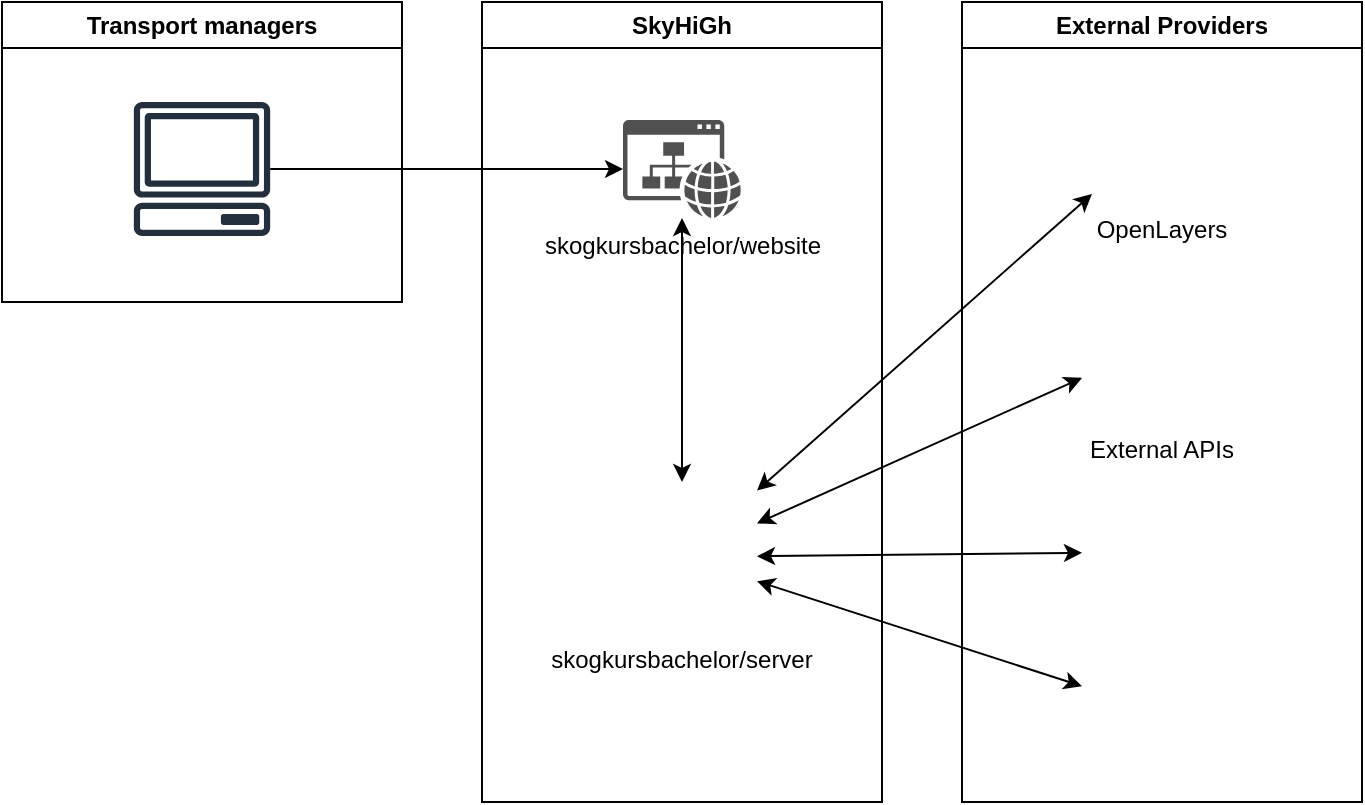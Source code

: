 <mxfile version="26.2.14">
  <diagram name="Page-1" id="BtbPCRgPrWzy0crtDdK-">
    <mxGraphModel dx="1248" dy="775" grid="1" gridSize="10" guides="1" tooltips="1" connect="1" arrows="1" fold="1" page="1" pageScale="1" pageWidth="827" pageHeight="1169" math="0" shadow="0">
      <root>
        <mxCell id="0" />
        <mxCell id="1" parent="0" />
        <mxCell id="90hi8uG0w9FxHpmAitEo-2" value="" style="endArrow=classic;html=1;rounded=0;" parent="1" source="6iKeF8XoxHfNSxwBO0dx-13" target="0RlzfBuL6oLaxBtVv_V1-6" edge="1">
          <mxGeometry width="50" height="50" relative="1" as="geometry">
            <mxPoint x="250" y="380" as="sourcePoint" />
            <mxPoint x="300" y="330" as="targetPoint" />
          </mxGeometry>
        </mxCell>
        <mxCell id="0RlzfBuL6oLaxBtVv_V1-3" value="SkyHiGh" style="swimlane;whiteSpace=wrap;html=1;expand=1;collapsible=0;" parent="1" vertex="1">
          <mxGeometry x="290" y="240" width="200" height="400" as="geometry">
            <mxRectangle x="290" y="240" width="160" height="30" as="alternateBounds" />
          </mxGeometry>
        </mxCell>
        <mxCell id="0RlzfBuL6oLaxBtVv_V1-6" value="&lt;span style=&quot;background-color: rgb(255, 255, 255);&quot;&gt;skogkursbachelor/website&lt;/span&gt;" style="sketch=0;pointerEvents=1;shadow=0;dashed=0;html=1;strokeColor=none;fillColor=#505050;labelPosition=center;verticalLabelPosition=bottom;verticalAlign=top;outlineConnect=0;align=center;shape=mxgraph.office.concepts.website;" parent="0RlzfBuL6oLaxBtVv_V1-3" vertex="1">
          <mxGeometry x="70.5" y="59" width="59" height="49" as="geometry" />
        </mxCell>
        <mxCell id="6iKeF8XoxHfNSxwBO0dx-19" value="skogkursbachelor/server" style="shape=image;verticalLabelPosition=bottom;labelBackgroundColor=default;verticalAlign=top;aspect=fixed;imageAspect=0;image=https://www.svgrepo.com/show/88703/api.svg;" parent="0RlzfBuL6oLaxBtVv_V1-3" vertex="1">
          <mxGeometry x="62.5" y="240" width="75" height="75" as="geometry" />
        </mxCell>
        <mxCell id="90hi8uG0w9FxHpmAitEo-3" value="" style="endArrow=classic;startArrow=classic;html=1;rounded=0;" parent="0RlzfBuL6oLaxBtVv_V1-3" source="6iKeF8XoxHfNSxwBO0dx-19" target="0RlzfBuL6oLaxBtVv_V1-6" edge="1">
          <mxGeometry width="50" height="50" relative="1" as="geometry">
            <mxPoint x="79.5" y="210" as="sourcePoint" />
            <mxPoint x="129.5" y="160" as="targetPoint" />
          </mxGeometry>
        </mxCell>
        <mxCell id="6iKeF8XoxHfNSxwBO0dx-15" value="Transport managers" style="swimlane;whiteSpace=wrap;html=1;expand=1;collapsible=0;" parent="1" vertex="1">
          <mxGeometry x="50" y="240" width="200" height="150" as="geometry" />
        </mxCell>
        <mxCell id="6iKeF8XoxHfNSxwBO0dx-13" value="" style="sketch=0;outlineConnect=0;fontColor=#232F3E;gradientColor=none;fillColor=#232F3D;strokeColor=none;dashed=0;verticalLabelPosition=bottom;verticalAlign=top;align=center;html=1;fontSize=12;fontStyle=0;aspect=fixed;pointerEvents=1;shape=mxgraph.aws4.client;" parent="6iKeF8XoxHfNSxwBO0dx-15" vertex="1">
          <mxGeometry x="65.62" y="50" width="68.76" height="67" as="geometry" />
        </mxCell>
        <mxCell id="6iKeF8XoxHfNSxwBO0dx-27" value="External Providers" style="swimlane;whiteSpace=wrap;html=1;expand=1;collapsible=0;" parent="1" vertex="1">
          <mxGeometry x="530" y="240" width="200" height="400" as="geometry" />
        </mxCell>
        <mxCell id="6iKeF8XoxHfNSxwBO0dx-26" value="OpenLayers" style="shape=image;verticalLabelPosition=bottom;labelBackgroundColor=default;verticalAlign=top;aspect=fixed;imageAspect=0;image=https://www.svgrepo.com/show/306511/openlayers.svg;" parent="6iKeF8XoxHfNSxwBO0dx-27" vertex="1">
          <mxGeometry x="65" y="30" width="70" height="70" as="geometry" />
        </mxCell>
        <mxCell id="6iKeF8XoxHfNSxwBO0dx-18" value="External APIs" style="shape=image;verticalLabelPosition=bottom;labelBackgroundColor=default;verticalAlign=top;aspect=fixed;imageAspect=0;image=https://cdn-icons-png.flaticon.com/512/1554/1554121.png;" parent="6iKeF8XoxHfNSxwBO0dx-27" vertex="1">
          <mxGeometry x="60" y="130" width="80" height="80" as="geometry" />
        </mxCell>
        <mxCell id="6DhEAvd5gJPquxKEEZNW-1" value="" style="shape=image;verticalLabelPosition=bottom;labelBackgroundColor=default;verticalAlign=top;aspect=fixed;imageAspect=0;image=https://www.svgrepo.com/show/399319/wms.svg;" parent="6iKeF8XoxHfNSxwBO0dx-27" vertex="1">
          <mxGeometry x="60" y="235" width="80" height="80" as="geometry" />
        </mxCell>
        <mxCell id="6DhEAvd5gJPquxKEEZNW-2" value="" style="shape=image;verticalLabelPosition=bottom;labelBackgroundColor=default;verticalAlign=top;aspect=fixed;imageAspect=0;image=https://www.svgrepo.com/show/399315/wfs.svg;" parent="6iKeF8XoxHfNSxwBO0dx-27" vertex="1">
          <mxGeometry x="60" y="315" width="80" height="80" as="geometry" />
        </mxCell>
        <mxCell id="6iKeF8XoxHfNSxwBO0dx-29" value="" style="endArrow=classic;startArrow=classic;html=1;rounded=0;" parent="1" source="6iKeF8XoxHfNSxwBO0dx-19" target="6iKeF8XoxHfNSxwBO0dx-18" edge="1">
          <mxGeometry width="50" height="50" relative="1" as="geometry">
            <mxPoint x="450" y="595" as="sourcePoint" />
            <mxPoint x="500" y="545" as="targetPoint" />
          </mxGeometry>
        </mxCell>
        <mxCell id="6iKeF8XoxHfNSxwBO0dx-30" value="" style="endArrow=classic;startArrow=classic;html=1;rounded=0;" parent="1" source="6iKeF8XoxHfNSxwBO0dx-19" target="6iKeF8XoxHfNSxwBO0dx-26" edge="1">
          <mxGeometry width="50" height="50" relative="1" as="geometry">
            <mxPoint x="580" y="505" as="sourcePoint" />
            <mxPoint x="630" y="455" as="targetPoint" />
          </mxGeometry>
        </mxCell>
        <mxCell id="6DhEAvd5gJPquxKEEZNW-5" value="" style="endArrow=classic;startArrow=classic;html=1;rounded=0;" parent="1" source="6iKeF8XoxHfNSxwBO0dx-19" target="6DhEAvd5gJPquxKEEZNW-1" edge="1">
          <mxGeometry width="50" height="50" relative="1" as="geometry">
            <mxPoint x="547" y="579" as="sourcePoint" />
            <mxPoint x="680" y="480" as="targetPoint" />
          </mxGeometry>
        </mxCell>
        <mxCell id="6DhEAvd5gJPquxKEEZNW-6" value="" style="endArrow=classic;startArrow=classic;html=1;rounded=0;" parent="1" source="6iKeF8XoxHfNSxwBO0dx-19" target="6DhEAvd5gJPquxKEEZNW-2" edge="1">
          <mxGeometry width="50" height="50" relative="1" as="geometry">
            <mxPoint x="547" y="601" as="sourcePoint" />
            <mxPoint x="680" y="577" as="targetPoint" />
          </mxGeometry>
        </mxCell>
      </root>
    </mxGraphModel>
  </diagram>
</mxfile>

